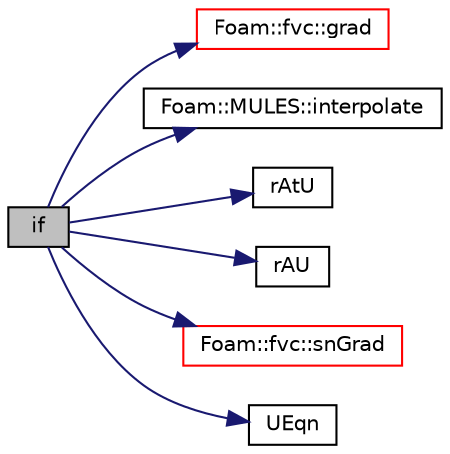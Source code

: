 digraph "if"
{
  bgcolor="transparent";
  edge [fontname="Helvetica",fontsize="10",labelfontname="Helvetica",labelfontsize="10"];
  node [fontname="Helvetica",fontsize="10",shape=record];
  rankdir="LR";
  Node1 [label="if",height=0.2,width=0.4,color="black", fillcolor="grey75", style="filled", fontcolor="black"];
  Node1 -> Node2 [color="midnightblue",fontsize="10",style="solid",fontname="Helvetica"];
  Node2 [label="Foam::fvc::grad",height=0.2,width=0.4,color="red",URL="$a10759.html#a7c00ec90ecc15ed3005255e42c52827a"];
  Node1 -> Node3 [color="midnightblue",fontsize="10",style="solid",fontname="Helvetica"];
  Node3 [label="Foam::MULES::interpolate",height=0.2,width=0.4,color="black",URL="$a10783.html#a4d62f21551985d814104861e7c1d9b4f"];
  Node1 -> Node4 [color="midnightblue",fontsize="10",style="solid",fontname="Helvetica"];
  Node4 [label="rAtU",height=0.2,width=0.4,color="black",URL="$a02938.html#afe01da774d03b179d1e22adc75a3c2fe"];
  Node1 -> Node5 [color="midnightblue",fontsize="10",style="solid",fontname="Helvetica"];
  Node5 [label="rAU",height=0.2,width=0.4,color="black",URL="$a02919.html#a4ae3ff6f0732a8a206a641d7ff2d9f7d"];
  Node1 -> Node6 [color="midnightblue",fontsize="10",style="solid",fontname="Helvetica"];
  Node6 [label="Foam::fvc::snGrad",height=0.2,width=0.4,color="red",URL="$a10759.html#a15da734ee906cb52cf17937ab84c41a0"];
  Node1 -> Node7 [color="midnightblue",fontsize="10",style="solid",fontname="Helvetica"];
  Node7 [label="UEqn",height=0.2,width=0.4,color="black",URL="$a02996.html#a52ab48945aa1b57fc2a1bec3e481449a"];
}
